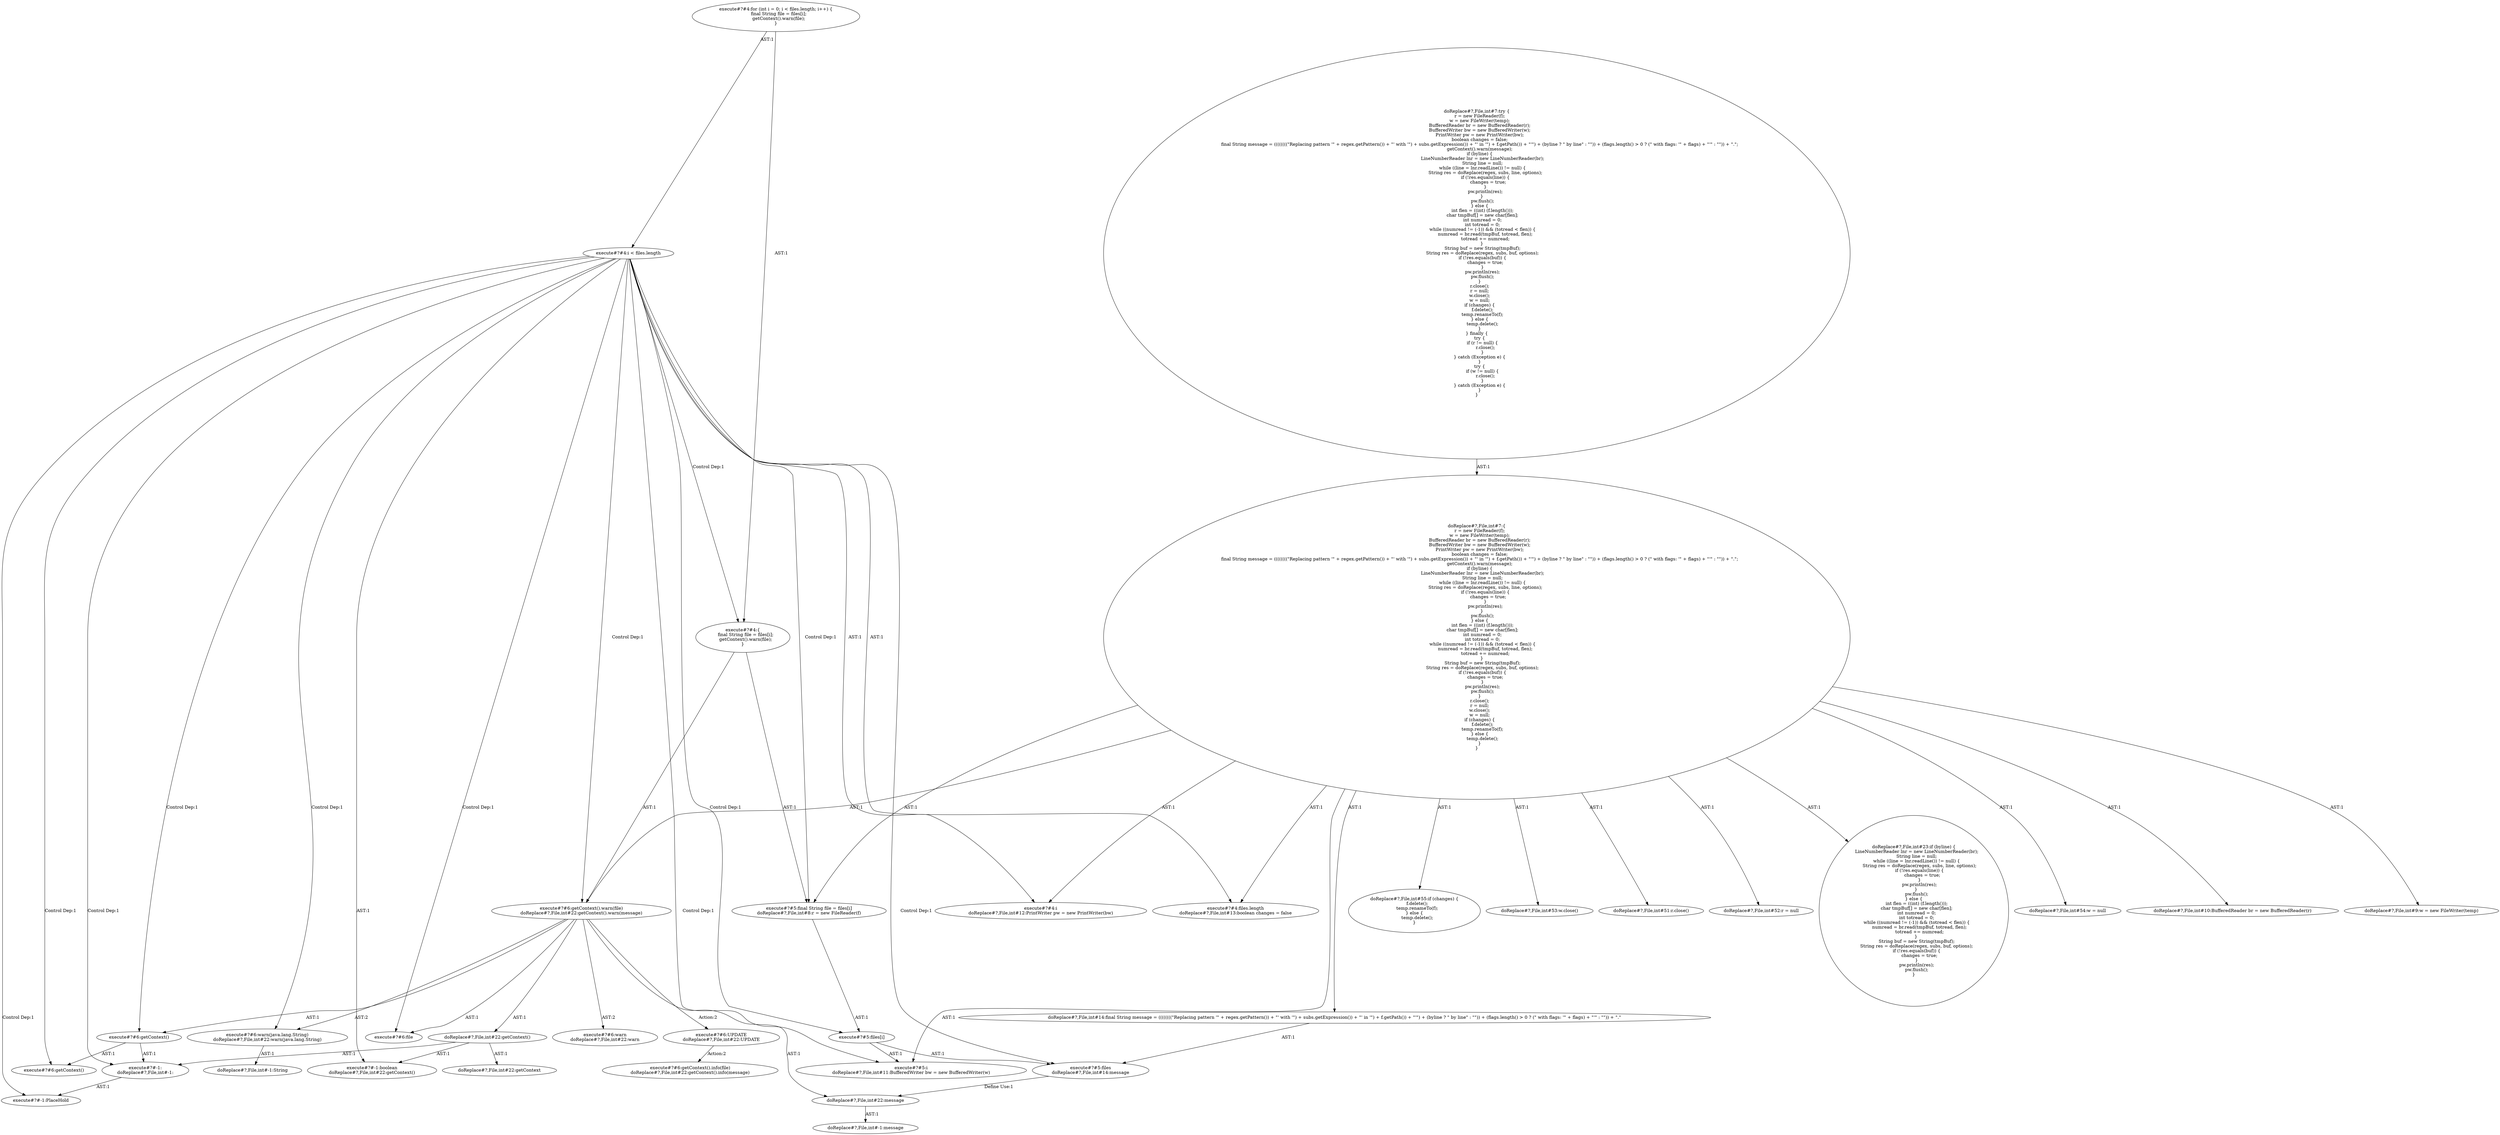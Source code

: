 digraph "Pattern" {
0 [label="execute#?#6:UPDATE
doReplace#?,File,int#22:UPDATE" shape=ellipse]
1 [label="execute#?#6:getContext().warn(file)
doReplace#?,File,int#22:getContext().warn(message)" shape=ellipse]
2 [label="execute#?#4:i < files.length" shape=ellipse]
3 [label="execute#?#4:for (int i = 0; i < files.length; i++) \{
    final String file = files[i];
    getContext().warn(file);
\}" shape=ellipse]
4 [label="execute#?#-1:boolean
doReplace#?,File,int#22:getContext()" shape=ellipse]
5 [label="execute#?#4:i
doReplace#?,File,int#12:PrintWriter pw = new PrintWriter(bw)" shape=ellipse]
6 [label="execute#?#4:files.length
doReplace#?,File,int#13:boolean changes = false" shape=ellipse]
7 [label="execute#?#4:\{
    final String file = files[i];
    getContext().warn(file);
\}" shape=ellipse]
8 [label="execute#?#5:final String file = files[i]
doReplace#?,File,int#8:r = new FileReader(f)" shape=ellipse]
9 [label="execute#?#5:files[i]" shape=ellipse]
10 [label="execute#?#5:files
doReplace#?,File,int#14:message" shape=ellipse]
11 [label="execute#?#5:i
doReplace#?,File,int#11:BufferedWriter bw = new BufferedWriter(w)" shape=ellipse]
12 [label="execute#?#6:warn(java.lang.String)
doReplace#?,File,int#22:warn(java.lang.String)" shape=ellipse]
13 [label="execute#?#6:getContext()" shape=ellipse]
14 [label="execute#?#6:getContext()" shape=ellipse]
15 [label="execute#?#-1:
doReplace#?,File,int#-1:" shape=ellipse]
16 [label="execute#?#-1:PlaceHold" shape=ellipse]
17 [label="execute#?#6:file" shape=ellipse]
18 [label="execute#?#6:warn
doReplace#?,File,int#22:warn" shape=ellipse]
19 [label="execute#?#6:getContext().info(file)
doReplace#?,File,int#22:getContext().info(message)" shape=ellipse]
20 [label="doReplace#?,File,int#55:if (changes) \{
    f.delete();
    temp.renameTo(f);
\} else \{
    temp.delete();
\}" shape=ellipse]
21 [label="doReplace#?,File,int#-1:String" shape=ellipse]
22 [label="doReplace#?,File,int#7:\{
    r = new FileReader(f);
    w = new FileWriter(temp);
    BufferedReader br = new BufferedReader(r);
    BufferedWriter bw = new BufferedWriter(w);
    PrintWriter pw = new PrintWriter(bw);
    boolean changes = false;
    final String message = ((((((((\"Replacing pattern '\" + regex.getPattern()) + \"' with '\") + subs.getExpression()) + \"' in '\") + f.getPath()) + \"'\") + (byline ? \" by line\" : \"\")) + (flags.length() > 0 ? (\" with flags: '\" + flags) + \"'\" : \"\")) + \".\";
    getContext().warn(message);
    if (byline) \{
        LineNumberReader lnr = new LineNumberReader(br);
        String line = null;
        while ((line = lnr.readLine()) != null) \{
            String res = doReplace(regex, subs, line, options);
            if (!res.equals(line)) \{
                changes = true;
            \}
            pw.println(res);
        \} 
        pw.flush();
    \} else \{
        int flen = ((int) (f.length()));
        char tmpBuf[] = new char[flen];
        int numread = 0;
        int totread = 0;
        while ((numread != (-1)) && (totread < flen)) \{
            numread = br.read(tmpBuf, totread, flen);
            totread += numread;
        \} 
        String buf = new String(tmpBuf);
        String res = doReplace(regex, subs, buf, options);
        if (!res.equals(buf)) \{
            changes = true;
        \}
        pw.println(res);
        pw.flush();
    \}
    r.close();
    r = null;
    w.close();
    w = null;
    if (changes) \{
        f.delete();
        temp.renameTo(f);
    \} else \{
        temp.delete();
    \}
\}" shape=ellipse]
23 [label="doReplace#?,File,int#53:w.close()" shape=ellipse]
24 [label="doReplace#?,File,int#51:r.close()" shape=ellipse]
25 [label="doReplace#?,File,int#22:getContext()" shape=ellipse]
26 [label="doReplace#?,File,int#7:try \{
    r = new FileReader(f);
    w = new FileWriter(temp);
    BufferedReader br = new BufferedReader(r);
    BufferedWriter bw = new BufferedWriter(w);
    PrintWriter pw = new PrintWriter(bw);
    boolean changes = false;
    final String message = ((((((((\"Replacing pattern '\" + regex.getPattern()) + \"' with '\") + subs.getExpression()) + \"' in '\") + f.getPath()) + \"'\") + (byline ? \" by line\" : \"\")) + (flags.length() > 0 ? (\" with flags: '\" + flags) + \"'\" : \"\")) + \".\";
    getContext().warn(message);
    if (byline) \{
        LineNumberReader lnr = new LineNumberReader(br);
        String line = null;
        while ((line = lnr.readLine()) != null) \{
            String res = doReplace(regex, subs, line, options);
            if (!res.equals(line)) \{
                changes = true;
            \}
            pw.println(res);
        \} 
        pw.flush();
    \} else \{
        int flen = ((int) (f.length()));
        char tmpBuf[] = new char[flen];
        int numread = 0;
        int totread = 0;
        while ((numread != (-1)) && (totread < flen)) \{
            numread = br.read(tmpBuf, totread, flen);
            totread += numread;
        \} 
        String buf = new String(tmpBuf);
        String res = doReplace(regex, subs, buf, options);
        if (!res.equals(buf)) \{
            changes = true;
        \}
        pw.println(res);
        pw.flush();
    \}
    r.close();
    r = null;
    w.close();
    w = null;
    if (changes) \{
        f.delete();
        temp.renameTo(f);
    \} else \{
        temp.delete();
    \}
\} finally \{
    try \{
        if (r != null) \{
            r.close();
        \}
    \} catch (Exception e) \{
    \}
    try \{
        if (w != null) \{
            r.close();
        \}
    \} catch (Exception e) \{
    \}
\}" shape=ellipse]
27 [label="doReplace#?,File,int#52:r = null" shape=ellipse]
28 [label="doReplace#?,File,int#23:if (byline) \{
    LineNumberReader lnr = new LineNumberReader(br);
    String line = null;
    while ((line = lnr.readLine()) != null) \{
        String res = doReplace(regex, subs, line, options);
        if (!res.equals(line)) \{
            changes = true;
        \}
        pw.println(res);
    \} 
    pw.flush();
\} else \{
    int flen = ((int) (f.length()));
    char tmpBuf[] = new char[flen];
    int numread = 0;
    int totread = 0;
    while ((numread != (-1)) && (totread < flen)) \{
        numread = br.read(tmpBuf, totread, flen);
        totread += numread;
    \} 
    String buf = new String(tmpBuf);
    String res = doReplace(regex, subs, buf, options);
    if (!res.equals(buf)) \{
        changes = true;
    \}
    pw.println(res);
    pw.flush();
\}" shape=ellipse]
29 [label="doReplace#?,File,int#54:w = null" shape=ellipse]
30 [label="doReplace#?,File,int#10:BufferedReader br = new BufferedReader(r)" shape=ellipse]
31 [label="doReplace#?,File,int#22:getContext" shape=ellipse]
32 [label="doReplace#?,File,int#-1:message" shape=ellipse]
33 [label="doReplace#?,File,int#9:w = new FileWriter(temp)" shape=ellipse]
34 [label="doReplace#?,File,int#14:final String message = ((((((((\"Replacing pattern '\" + regex.getPattern()) + \"' with '\") + subs.getExpression()) + \"' in '\") + f.getPath()) + \"'\") + (byline ? \" by line\" : \"\")) + (flags.length() > 0 ? (\" with flags: '\" + flags) + \"'\" : \"\")) + \".\"" shape=ellipse]
35 [label="doReplace#?,File,int#22:message" shape=ellipse]
0 -> 19 [label="Action:2"];
1 -> 0 [label="Action:2"];
1 -> 18 [label="AST:2"];
1 -> 13 [label="AST:1"];
1 -> 12 [label="AST:2"];
1 -> 17 [label="AST:1"];
1 -> 25 [label="AST:1"];
1 -> 35 [label="AST:1"];
2 -> 1 [label="Control Dep:1"];
2 -> 4 [label="AST:1"];
2 -> 5 [label="AST:1"];
2 -> 6 [label="AST:1"];
2 -> 7 [label="Control Dep:1"];
2 -> 8 [label="Control Dep:1"];
2 -> 9 [label="Control Dep:1"];
2 -> 10 [label="Control Dep:1"];
2 -> 11 [label="Control Dep:1"];
2 -> 12 [label="Control Dep:1"];
2 -> 13 [label="Control Dep:1"];
2 -> 14 [label="Control Dep:1"];
2 -> 15 [label="Control Dep:1"];
2 -> 16 [label="Control Dep:1"];
2 -> 17 [label="Control Dep:1"];
3 -> 2 [label="AST:1"];
3 -> 7 [label="AST:1"];
7 -> 1 [label="AST:1"];
7 -> 8 [label="AST:1"];
8 -> 9 [label="AST:1"];
9 -> 10 [label="AST:1"];
9 -> 11 [label="AST:1"];
10 -> 35 [label="Define Use:1"];
12 -> 21 [label="AST:1"];
13 -> 15 [label="AST:1"];
13 -> 14 [label="AST:1"];
15 -> 16 [label="AST:1"];
22 -> 20 [label="AST:1"];
22 -> 8 [label="AST:1"];
22 -> 33 [label="AST:1"];
22 -> 30 [label="AST:1"];
22 -> 11 [label="AST:1"];
22 -> 5 [label="AST:1"];
22 -> 6 [label="AST:1"];
22 -> 34 [label="AST:1"];
22 -> 1 [label="AST:1"];
22 -> 28 [label="AST:1"];
22 -> 24 [label="AST:1"];
22 -> 27 [label="AST:1"];
22 -> 23 [label="AST:1"];
22 -> 29 [label="AST:1"];
25 -> 31 [label="AST:1"];
25 -> 15 [label="AST:1"];
25 -> 4 [label="AST:1"];
26 -> 22 [label="AST:1"];
34 -> 10 [label="AST:1"];
35 -> 32 [label="AST:1"];
}